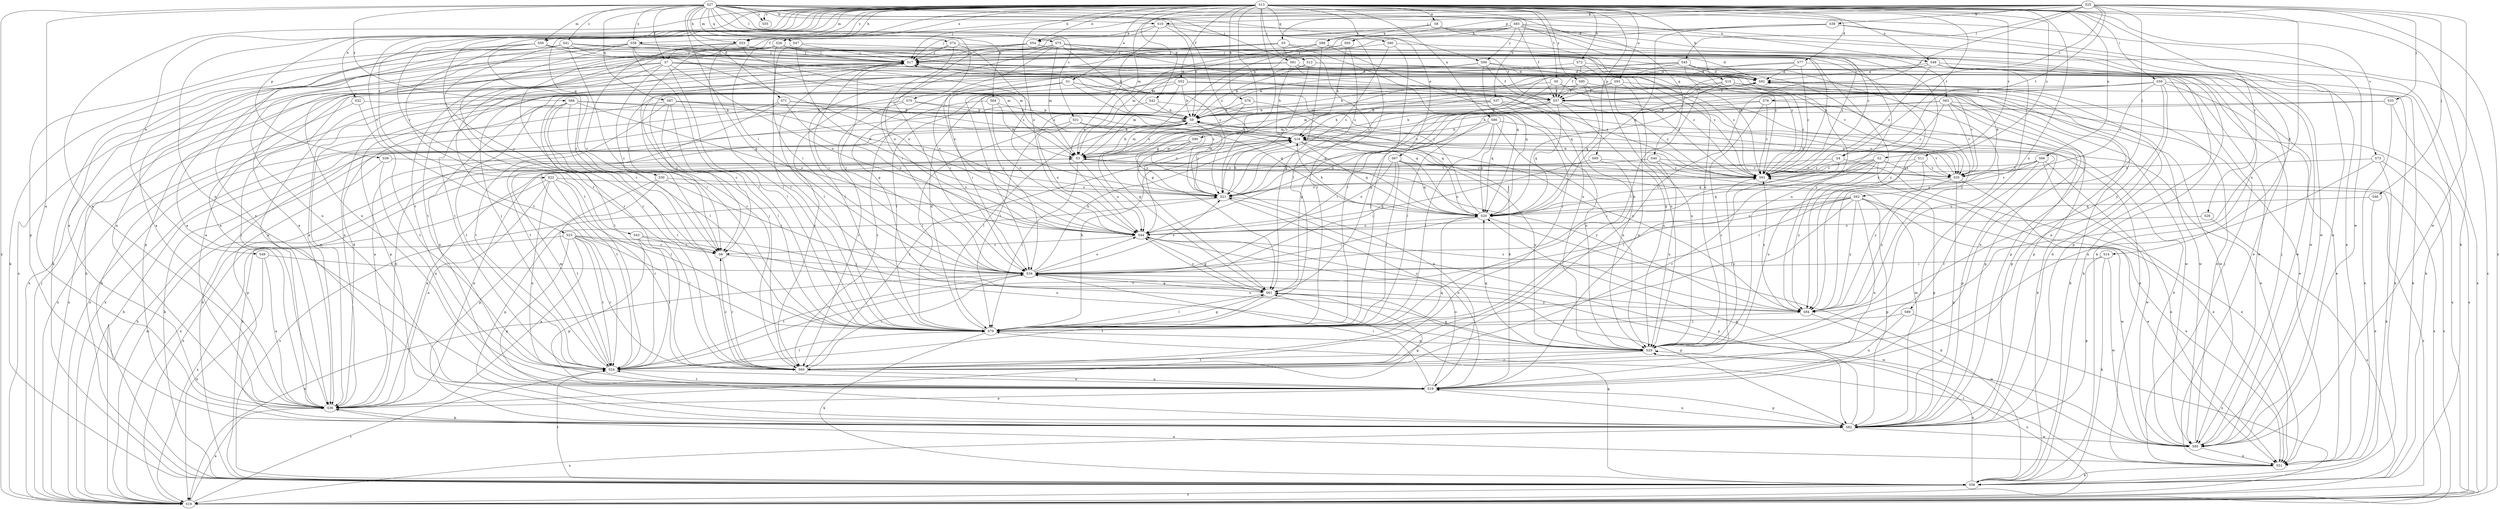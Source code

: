 strict digraph  {
S13;
S27;
S25;
S83;
S8;
S36;
S15;
S10;
S38;
S9;
S41;
S31;
S78;
S63;
S6;
S77;
S71;
S92;
S1;
S67;
S49;
S54;
S51;
S52;
S7;
S57;
S42;
S30;
S61;
S72;
S53;
S65;
S14;
S16;
S59;
S12;
S34;
S81;
S5;
S33;
S46;
S17;
S76;
S56;
S90;
S75;
S45;
S62;
S79;
S50;
S47;
S3;
S32;
S66;
S86;
S19;
S93;
S44;
S69;
S39;
S88;
S82;
S80;
S74;
S87;
S40;
S20;
S26;
S22;
S43;
S60;
S55;
S21;
S0;
S4;
S24;
S89;
S48;
S64;
S70;
S29;
S2;
S73;
S23;
S35;
S85;
S37;
S28;
S18;
S95;
S11;
S58;
S84;
S68;
S94;
S91;
S13 -> S8  [label=a];
S13 -> S36  [label=a];
S13 -> S15  [label=b];
S13 -> S77  [label=d];
S13 -> S1  [label=e];
S13 -> S67  [label=e];
S13 -> S49  [label=e];
S13 -> S54  [label=e];
S13 -> S52  [label=f];
S13 -> S42  [label=g];
S13 -> S30  [label=g];
S13 -> S61  [label=g];
S13 -> S72  [label=h];
S13 -> S53  [label=h];
S13 -> S59  [label=i];
S13 -> S12  [label=i];
S13 -> S34  [label=i];
S13 -> S76  [label=k];
S13 -> S56  [label=k];
S13 -> S90  [label=l];
S13 -> S50  [label=m];
S13 -> S32  [label=n];
S13 -> S66  [label=n];
S13 -> S86  [label=n];
S13 -> S19  [label=n];
S13 -> S93  [label=o];
S13 -> S44  [label=o];
S13 -> S69  [label=p];
S13 -> S39  [label=p];
S13 -> S80  [label=q];
S13 -> S26  [label=r];
S13 -> S22  [label=r];
S13 -> S43  [label=r];
S13 -> S60  [label=r];
S13 -> S55  [label=s];
S13 -> S0  [label=t];
S13 -> S4  [label=t];
S13 -> S89  [label=u];
S13 -> S48  [label=u];
S13 -> S2  [label=v];
S13 -> S73  [label=v];
S13 -> S23  [label=v];
S13 -> S37  [label=x];
S13 -> S28  [label=x];
S13 -> S18  [label=x];
S13 -> S95  [label=y];
S13 -> S11  [label=y];
S13 -> S58  [label=y];
S27 -> S36  [label=a];
S27 -> S10  [label=b];
S27 -> S41  [label=c];
S27 -> S31  [label=c];
S27 -> S71  [label=d];
S27 -> S7  [label=f];
S27 -> S61  [label=g];
S27 -> S53  [label=h];
S27 -> S81  [label=j];
S27 -> S75  [label=l];
S27 -> S50  [label=m];
S27 -> S47  [label=m];
S27 -> S74  [label=q];
S27 -> S87  [label=q];
S27 -> S40  [label=q];
S27 -> S55  [label=s];
S27 -> S21  [label=s];
S27 -> S48  [label=u];
S27 -> S64  [label=u];
S27 -> S70  [label=u];
S27 -> S85  [label=w];
S27 -> S18  [label=x];
S27 -> S58  [label=y];
S27 -> S68  [label=z];
S27 -> S94  [label=z];
S25 -> S10  [label=b];
S25 -> S38  [label=b];
S25 -> S78  [label=c];
S25 -> S53  [label=h];
S25 -> S5  [label=j];
S25 -> S33  [label=j];
S25 -> S46  [label=j];
S25 -> S17  [label=j];
S25 -> S45  [label=l];
S25 -> S62  [label=l];
S25 -> S3  [label=m];
S25 -> S88  [label=p];
S25 -> S60  [label=r];
S25 -> S4  [label=t];
S25 -> S29  [label=u];
S25 -> S85  [label=w];
S83 -> S9  [label=b];
S83 -> S63  [label=c];
S83 -> S7  [label=f];
S83 -> S57  [label=f];
S83 -> S65  [label=h];
S83 -> S14  [label=h];
S83 -> S24  [label=t];
S83 -> S84  [label=y];
S83 -> S94  [label=z];
S83 -> S91  [label=z];
S8 -> S17  [label=j];
S8 -> S88  [label=p];
S8 -> S29  [label=u];
S8 -> S85  [label=w];
S36 -> S9  [label=b];
S36 -> S92  [label=d];
S36 -> S61  [label=g];
S36 -> S17  [label=j];
S36 -> S82  [label=p];
S15 -> S57  [label=f];
S15 -> S56  [label=k];
S15 -> S44  [label=o];
S15 -> S82  [label=p];
S15 -> S21  [label=s];
S15 -> S91  [label=z];
S10 -> S9  [label=b];
S10 -> S54  [label=e];
S10 -> S34  [label=i];
S10 -> S56  [label=k];
S10 -> S79  [label=l];
S10 -> S44  [label=o];
S38 -> S54  [label=e];
S38 -> S51  [label=e];
S38 -> S3  [label=m];
S38 -> S20  [label=q];
S38 -> S85  [label=w];
S9 -> S16  [label=h];
S9 -> S17  [label=j];
S9 -> S79  [label=l];
S9 -> S3  [label=m];
S9 -> S21  [label=s];
S9 -> S35  [label=v];
S41 -> S36  [label=a];
S41 -> S6  [label=c];
S41 -> S51  [label=e];
S41 -> S17  [label=j];
S41 -> S56  [label=k];
S41 -> S79  [label=l];
S41 -> S3  [label=m];
S41 -> S19  [label=n];
S41 -> S29  [label=u];
S31 -> S16  [label=h];
S31 -> S79  [label=l];
S31 -> S44  [label=o];
S31 -> S84  [label=y];
S78 -> S9  [label=b];
S78 -> S79  [label=l];
S78 -> S19  [label=n];
S78 -> S60  [label=r];
S78 -> S91  [label=z];
S63 -> S9  [label=b];
S63 -> S56  [label=k];
S63 -> S3  [label=m];
S63 -> S44  [label=o];
S63 -> S82  [label=p];
S63 -> S35  [label=v];
S63 -> S18  [label=x];
S63 -> S91  [label=z];
S6 -> S34  [label=i];
S6 -> S60  [label=r];
S77 -> S9  [label=b];
S77 -> S92  [label=d];
S77 -> S57  [label=f];
S77 -> S56  [label=k];
S77 -> S91  [label=z];
S71 -> S9  [label=b];
S71 -> S44  [label=o];
S71 -> S20  [label=q];
S71 -> S24  [label=t];
S71 -> S18  [label=x];
S92 -> S57  [label=f];
S92 -> S56  [label=k];
S92 -> S85  [label=w];
S1 -> S6  [label=c];
S1 -> S57  [label=f];
S1 -> S34  [label=i];
S1 -> S82  [label=p];
S1 -> S21  [label=s];
S1 -> S91  [label=z];
S67 -> S34  [label=i];
S67 -> S79  [label=l];
S67 -> S44  [label=o];
S67 -> S82  [label=p];
S67 -> S20  [label=q];
S67 -> S91  [label=z];
S49 -> S36  [label=a];
S49 -> S34  [label=i];
S49 -> S18  [label=x];
S54 -> S92  [label=d];
S54 -> S17  [label=j];
S54 -> S24  [label=t];
S54 -> S18  [label=x];
S54 -> S91  [label=z];
S51 -> S36  [label=a];
S51 -> S17  [label=j];
S51 -> S56  [label=k];
S51 -> S79  [label=l];
S52 -> S9  [label=b];
S52 -> S57  [label=f];
S52 -> S79  [label=l];
S52 -> S3  [label=m];
S52 -> S82  [label=p];
S52 -> S60  [label=r];
S52 -> S85  [label=w];
S7 -> S6  [label=c];
S7 -> S92  [label=d];
S7 -> S79  [label=l];
S7 -> S44  [label=o];
S7 -> S82  [label=p];
S7 -> S24  [label=t];
S7 -> S85  [label=w];
S7 -> S18  [label=x];
S7 -> S91  [label=z];
S57 -> S9  [label=b];
S57 -> S51  [label=e];
S57 -> S61  [label=g];
S57 -> S16  [label=h];
S57 -> S20  [label=q];
S57 -> S29  [label=u];
S57 -> S91  [label=z];
S42 -> S36  [label=a];
S42 -> S9  [label=b];
S42 -> S20  [label=q];
S30 -> S34  [label=i];
S30 -> S82  [label=p];
S30 -> S21  [label=s];
S30 -> S24  [label=t];
S61 -> S79  [label=l];
S61 -> S44  [label=o];
S61 -> S24  [label=t];
S61 -> S84  [label=y];
S72 -> S92  [label=d];
S72 -> S34  [label=i];
S72 -> S21  [label=s];
S72 -> S29  [label=u];
S53 -> S6  [label=c];
S53 -> S17  [label=j];
S53 -> S56  [label=k];
S53 -> S79  [label=l];
S53 -> S3  [label=m];
S65 -> S36  [label=a];
S65 -> S16  [label=h];
S65 -> S17  [label=j];
S65 -> S21  [label=s];
S14 -> S34  [label=i];
S14 -> S56  [label=k];
S14 -> S82  [label=p];
S14 -> S85  [label=w];
S16 -> S3  [label=m];
S16 -> S82  [label=p];
S16 -> S20  [label=q];
S16 -> S60  [label=r];
S16 -> S24  [label=t];
S16 -> S29  [label=u];
S16 -> S35  [label=v];
S59 -> S51  [label=e];
S59 -> S57  [label=f];
S59 -> S61  [label=g];
S59 -> S56  [label=k];
S59 -> S19  [label=n];
S59 -> S24  [label=t];
S59 -> S35  [label=v];
S59 -> S84  [label=y];
S12 -> S36  [label=a];
S12 -> S9  [label=b];
S12 -> S92  [label=d];
S12 -> S82  [label=p];
S12 -> S21  [label=s];
S34 -> S61  [label=g];
S34 -> S16  [label=h];
S34 -> S17  [label=j];
S34 -> S44  [label=o];
S34 -> S82  [label=p];
S34 -> S21  [label=s];
S34 -> S24  [label=t];
S34 -> S85  [label=w];
S34 -> S18  [label=x];
S81 -> S36  [label=a];
S81 -> S92  [label=d];
S81 -> S16  [label=h];
S81 -> S34  [label=i];
S81 -> S56  [label=k];
S81 -> S35  [label=v];
S81 -> S91  [label=z];
S5 -> S36  [label=a];
S5 -> S6  [label=c];
S5 -> S17  [label=j];
S5 -> S79  [label=l];
S5 -> S20  [label=q];
S5 -> S91  [label=z];
S33 -> S9  [label=b];
S33 -> S51  [label=e];
S33 -> S16  [label=h];
S33 -> S18  [label=x];
S46 -> S51  [label=e];
S46 -> S20  [label=q];
S17 -> S92  [label=d];
S17 -> S34  [label=i];
S17 -> S79  [label=l];
S17 -> S24  [label=t];
S17 -> S91  [label=z];
S76 -> S9  [label=b];
S76 -> S61  [label=g];
S76 -> S20  [label=q];
S56 -> S9  [label=b];
S56 -> S61  [label=g];
S56 -> S21  [label=s];
S56 -> S24  [label=t];
S56 -> S29  [label=u];
S56 -> S18  [label=x];
S90 -> S56  [label=k];
S90 -> S3  [label=m];
S90 -> S19  [label=n];
S90 -> S21  [label=s];
S75 -> S9  [label=b];
S75 -> S57  [label=f];
S75 -> S34  [label=i];
S75 -> S17  [label=j];
S75 -> S3  [label=m];
S75 -> S44  [label=o];
S75 -> S24  [label=t];
S75 -> S29  [label=u];
S75 -> S91  [label=z];
S45 -> S36  [label=a];
S45 -> S92  [label=d];
S45 -> S34  [label=i];
S45 -> S79  [label=l];
S45 -> S3  [label=m];
S45 -> S29  [label=u];
S45 -> S84  [label=y];
S62 -> S51  [label=e];
S62 -> S34  [label=i];
S62 -> S79  [label=l];
S62 -> S19  [label=n];
S62 -> S44  [label=o];
S62 -> S82  [label=p];
S62 -> S20  [label=q];
S62 -> S24  [label=t];
S62 -> S85  [label=w];
S62 -> S84  [label=y];
S79 -> S92  [label=d];
S79 -> S61  [label=g];
S79 -> S16  [label=h];
S79 -> S56  [label=k];
S79 -> S29  [label=u];
S50 -> S36  [label=a];
S50 -> S6  [label=c];
S50 -> S17  [label=j];
S50 -> S44  [label=o];
S50 -> S82  [label=p];
S50 -> S84  [label=y];
S47 -> S17  [label=j];
S47 -> S79  [label=l];
S47 -> S44  [label=o];
S47 -> S91  [label=z];
S3 -> S9  [label=b];
S3 -> S79  [label=l];
S3 -> S44  [label=o];
S3 -> S84  [label=y];
S3 -> S91  [label=z];
S32 -> S9  [label=b];
S32 -> S24  [label=t];
S32 -> S18  [label=x];
S66 -> S51  [label=e];
S66 -> S60  [label=r];
S66 -> S21  [label=s];
S66 -> S35  [label=v];
S66 -> S85  [label=w];
S66 -> S91  [label=z];
S86 -> S16  [label=h];
S86 -> S34  [label=i];
S86 -> S79  [label=l];
S86 -> S20  [label=q];
S86 -> S29  [label=u];
S86 -> S35  [label=v];
S19 -> S36  [label=a];
S19 -> S9  [label=b];
S19 -> S34  [label=i];
S19 -> S44  [label=o];
S19 -> S82  [label=p];
S19 -> S24  [label=t];
S93 -> S51  [label=e];
S93 -> S57  [label=f];
S93 -> S3  [label=m];
S93 -> S19  [label=n];
S93 -> S29  [label=u];
S44 -> S6  [label=c];
S44 -> S61  [label=g];
S44 -> S82  [label=p];
S44 -> S84  [label=y];
S69 -> S44  [label=o];
S69 -> S60  [label=r];
S69 -> S35  [label=v];
S39 -> S19  [label=n];
S39 -> S82  [label=p];
S39 -> S35  [label=v];
S88 -> S61  [label=g];
S88 -> S17  [label=j];
S88 -> S3  [label=m];
S88 -> S44  [label=o];
S88 -> S60  [label=r];
S88 -> S29  [label=u];
S82 -> S92  [label=d];
S82 -> S3  [label=m];
S82 -> S19  [label=n];
S82 -> S20  [label=q];
S82 -> S85  [label=w];
S82 -> S18  [label=x];
S80 -> S17  [label=j];
S80 -> S79  [label=l];
S80 -> S21  [label=s];
S80 -> S18  [label=x];
S74 -> S17  [label=j];
S74 -> S44  [label=o];
S74 -> S60  [label=r];
S74 -> S21  [label=s];
S74 -> S91  [label=z];
S87 -> S9  [label=b];
S87 -> S6  [label=c];
S87 -> S79  [label=l];
S87 -> S20  [label=q];
S87 -> S21  [label=s];
S87 -> S24  [label=t];
S87 -> S18  [label=x];
S40 -> S56  [label=k];
S40 -> S29  [label=u];
S40 -> S35  [label=v];
S40 -> S18  [label=x];
S40 -> S91  [label=z];
S20 -> S16  [label=h];
S20 -> S34  [label=i];
S20 -> S17  [label=j];
S20 -> S56  [label=k];
S20 -> S44  [label=o];
S26 -> S44  [label=o];
S26 -> S18  [label=x];
S22 -> S36  [label=a];
S22 -> S79  [label=l];
S22 -> S19  [label=n];
S22 -> S60  [label=r];
S22 -> S21  [label=s];
S22 -> S18  [label=x];
S43 -> S6  [label=c];
S43 -> S82  [label=p];
S43 -> S24  [label=t];
S43 -> S29  [label=u];
S60 -> S6  [label=c];
S60 -> S34  [label=i];
S60 -> S17  [label=j];
S60 -> S19  [label=n];
S60 -> S20  [label=q];
S21 -> S16  [label=h];
S21 -> S19  [label=n];
S21 -> S82  [label=p];
S21 -> S20  [label=q];
S0 -> S36  [label=a];
S0 -> S57  [label=f];
S0 -> S56  [label=k];
S0 -> S79  [label=l];
S0 -> S91  [label=z];
S4 -> S36  [label=a];
S4 -> S51  [label=e];
S4 -> S60  [label=r];
S4 -> S91  [label=z];
S24 -> S17  [label=j];
S24 -> S79  [label=l];
S24 -> S3  [label=m];
S24 -> S19  [label=n];
S89 -> S79  [label=l];
S89 -> S19  [label=n];
S89 -> S18  [label=x];
S48 -> S92  [label=d];
S48 -> S61  [label=g];
S48 -> S56  [label=k];
S48 -> S20  [label=q];
S48 -> S85  [label=w];
S48 -> S18  [label=x];
S48 -> S84  [label=y];
S48 -> S91  [label=z];
S64 -> S9  [label=b];
S64 -> S3  [label=m];
S64 -> S44  [label=o];
S64 -> S60  [label=r];
S70 -> S9  [label=b];
S70 -> S16  [label=h];
S70 -> S60  [label=r];
S70 -> S18  [label=x];
S29 -> S61  [label=g];
S29 -> S20  [label=q];
S29 -> S60  [label=r];
S29 -> S24  [label=t];
S29 -> S91  [label=z];
S2 -> S51  [label=e];
S2 -> S34  [label=i];
S2 -> S79  [label=l];
S2 -> S20  [label=q];
S2 -> S18  [label=x];
S2 -> S84  [label=y];
S2 -> S91  [label=z];
S73 -> S56  [label=k];
S73 -> S29  [label=u];
S73 -> S18  [label=x];
S73 -> S91  [label=z];
S23 -> S36  [label=a];
S23 -> S6  [label=c];
S23 -> S79  [label=l];
S23 -> S82  [label=p];
S23 -> S60  [label=r];
S23 -> S24  [label=t];
S23 -> S29  [label=u];
S23 -> S18  [label=x];
S35 -> S9  [label=b];
S35 -> S92  [label=d];
S35 -> S51  [label=e];
S35 -> S82  [label=p];
S35 -> S20  [label=q];
S35 -> S84  [label=y];
S85 -> S92  [label=d];
S85 -> S51  [label=e];
S85 -> S16  [label=h];
S85 -> S17  [label=j];
S37 -> S9  [label=b];
S37 -> S51  [label=e];
S37 -> S16  [label=h];
S37 -> S79  [label=l];
S37 -> S82  [label=p];
S37 -> S29  [label=u];
S28 -> S36  [label=a];
S28 -> S34  [label=i];
S28 -> S17  [label=j];
S28 -> S19  [label=n];
S28 -> S60  [label=r];
S28 -> S21  [label=s];
S28 -> S85  [label=w];
S18 -> S36  [label=a];
S18 -> S9  [label=b];
S18 -> S16  [label=h];
S18 -> S17  [label=j];
S18 -> S3  [label=m];
S18 -> S24  [label=t];
S18 -> S29  [label=u];
S18 -> S91  [label=z];
S95 -> S9  [label=b];
S95 -> S57  [label=f];
S95 -> S20  [label=q];
S95 -> S35  [label=v];
S95 -> S85  [label=w];
S11 -> S36  [label=a];
S11 -> S29  [label=u];
S11 -> S35  [label=v];
S11 -> S84  [label=y];
S58 -> S36  [label=a];
S58 -> S17  [label=j];
S58 -> S79  [label=l];
S58 -> S19  [label=n];
S58 -> S60  [label=r];
S58 -> S21  [label=s];
S58 -> S84  [label=y];
S84 -> S79  [label=l];
S84 -> S21  [label=s];
S84 -> S85  [label=w];
S84 -> S91  [label=z];
S68 -> S9  [label=b];
S68 -> S6  [label=c];
S68 -> S79  [label=l];
S68 -> S19  [label=n];
S68 -> S44  [label=o];
S68 -> S20  [label=q];
S68 -> S60  [label=r];
S68 -> S24  [label=t];
S94 -> S36  [label=a];
S94 -> S92  [label=d];
S94 -> S57  [label=f];
S94 -> S61  [label=g];
S94 -> S79  [label=l];
S94 -> S20  [label=q];
S94 -> S84  [label=y];
S91 -> S9  [label=b];
S91 -> S21  [label=s];
}
